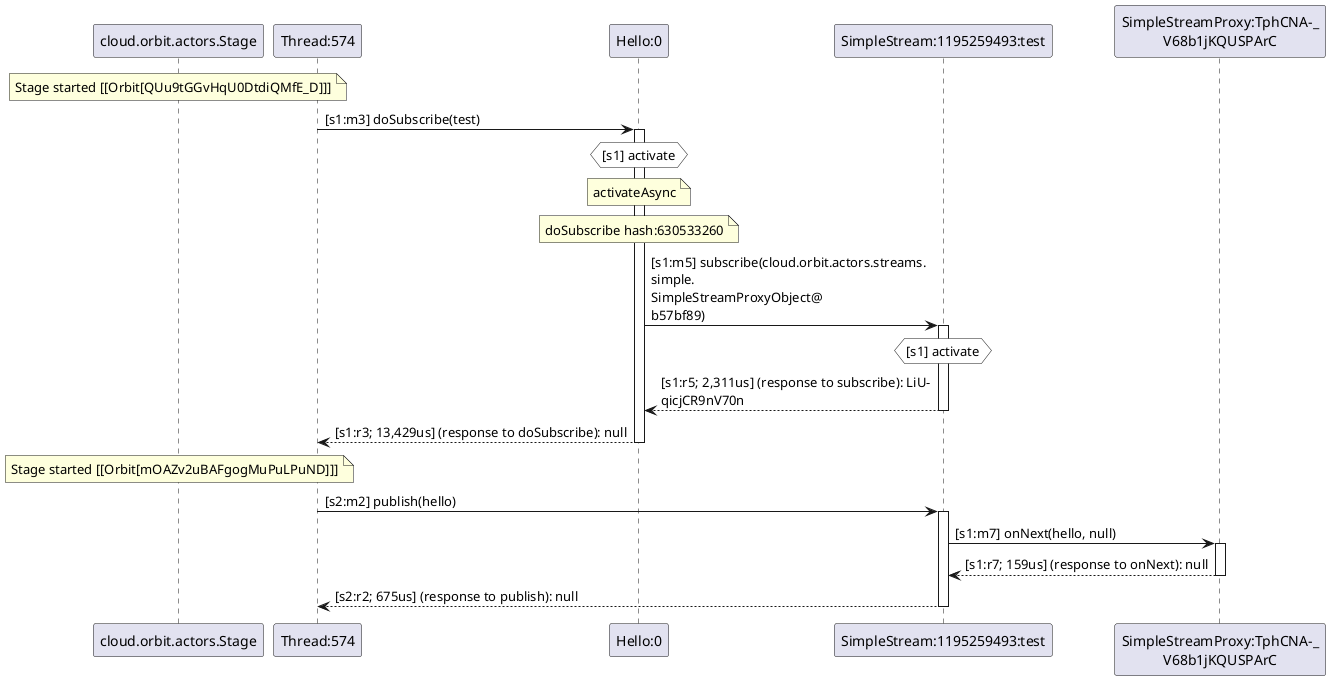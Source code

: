 @startuml
note over "cloud.orbit.actors.Stage": Stage started [[Orbit[QUu9tGGvHqU0DtdiQMfE_D]]]
"Thread:574" -> "Hello:0" : [s1:m3] doSubscribe(test)
activate "Hello:0"
hnote over "Hello:0" #white : [s1] activate
note over "Hello:0": activateAsync
note over "Hello:0": doSubscribe hash:630533260
"Hello:0" -> "SimpleStream:1195259493:test" : [s1:m5] subscribe(cloud.orbit.actors.streams.\nsimple.\nSimpleStreamProxyObject@\nb57bf89)
activate "SimpleStream:1195259493:test"
hnote over "SimpleStream:1195259493:test" #white : [s1] activate
"SimpleStream:1195259493:test" --> "Hello:0" : [s1:r5; 2,311us] (response to subscribe): LiU-\nqicjCR9nV70n
deactivate "SimpleStream:1195259493:test"
"Hello:0" --> "Thread:574" : [s1:r3; 13,429us] (response to doSubscribe): null
deactivate "Hello:0"
note over "cloud.orbit.actors.Stage": Stage started [[Orbit[mOAZv2uBAFgogMuPuLPuND]]]
"Thread:574" -> "SimpleStream:1195259493:test" : [s2:m2] publish(hello)
activate "SimpleStream:1195259493:test"
"SimpleStream:1195259493:test" -> "SimpleStreamProxy:TphCNA-_\nV68b1jKQUSPArC" : [s1:m7] onNext(hello, null)
activate "SimpleStreamProxy:TphCNA-_\nV68b1jKQUSPArC"
"SimpleStreamProxy:TphCNA-_\nV68b1jKQUSPArC" --> "SimpleStream:1195259493:test" : [s1:r7; 159us] (response to onNext): null
deactivate "SimpleStreamProxy:TphCNA-_\nV68b1jKQUSPArC"
"SimpleStream:1195259493:test" --> "Thread:574" : [s2:r2; 675us] (response to publish): null
deactivate "SimpleStream:1195259493:test"
@enduml
